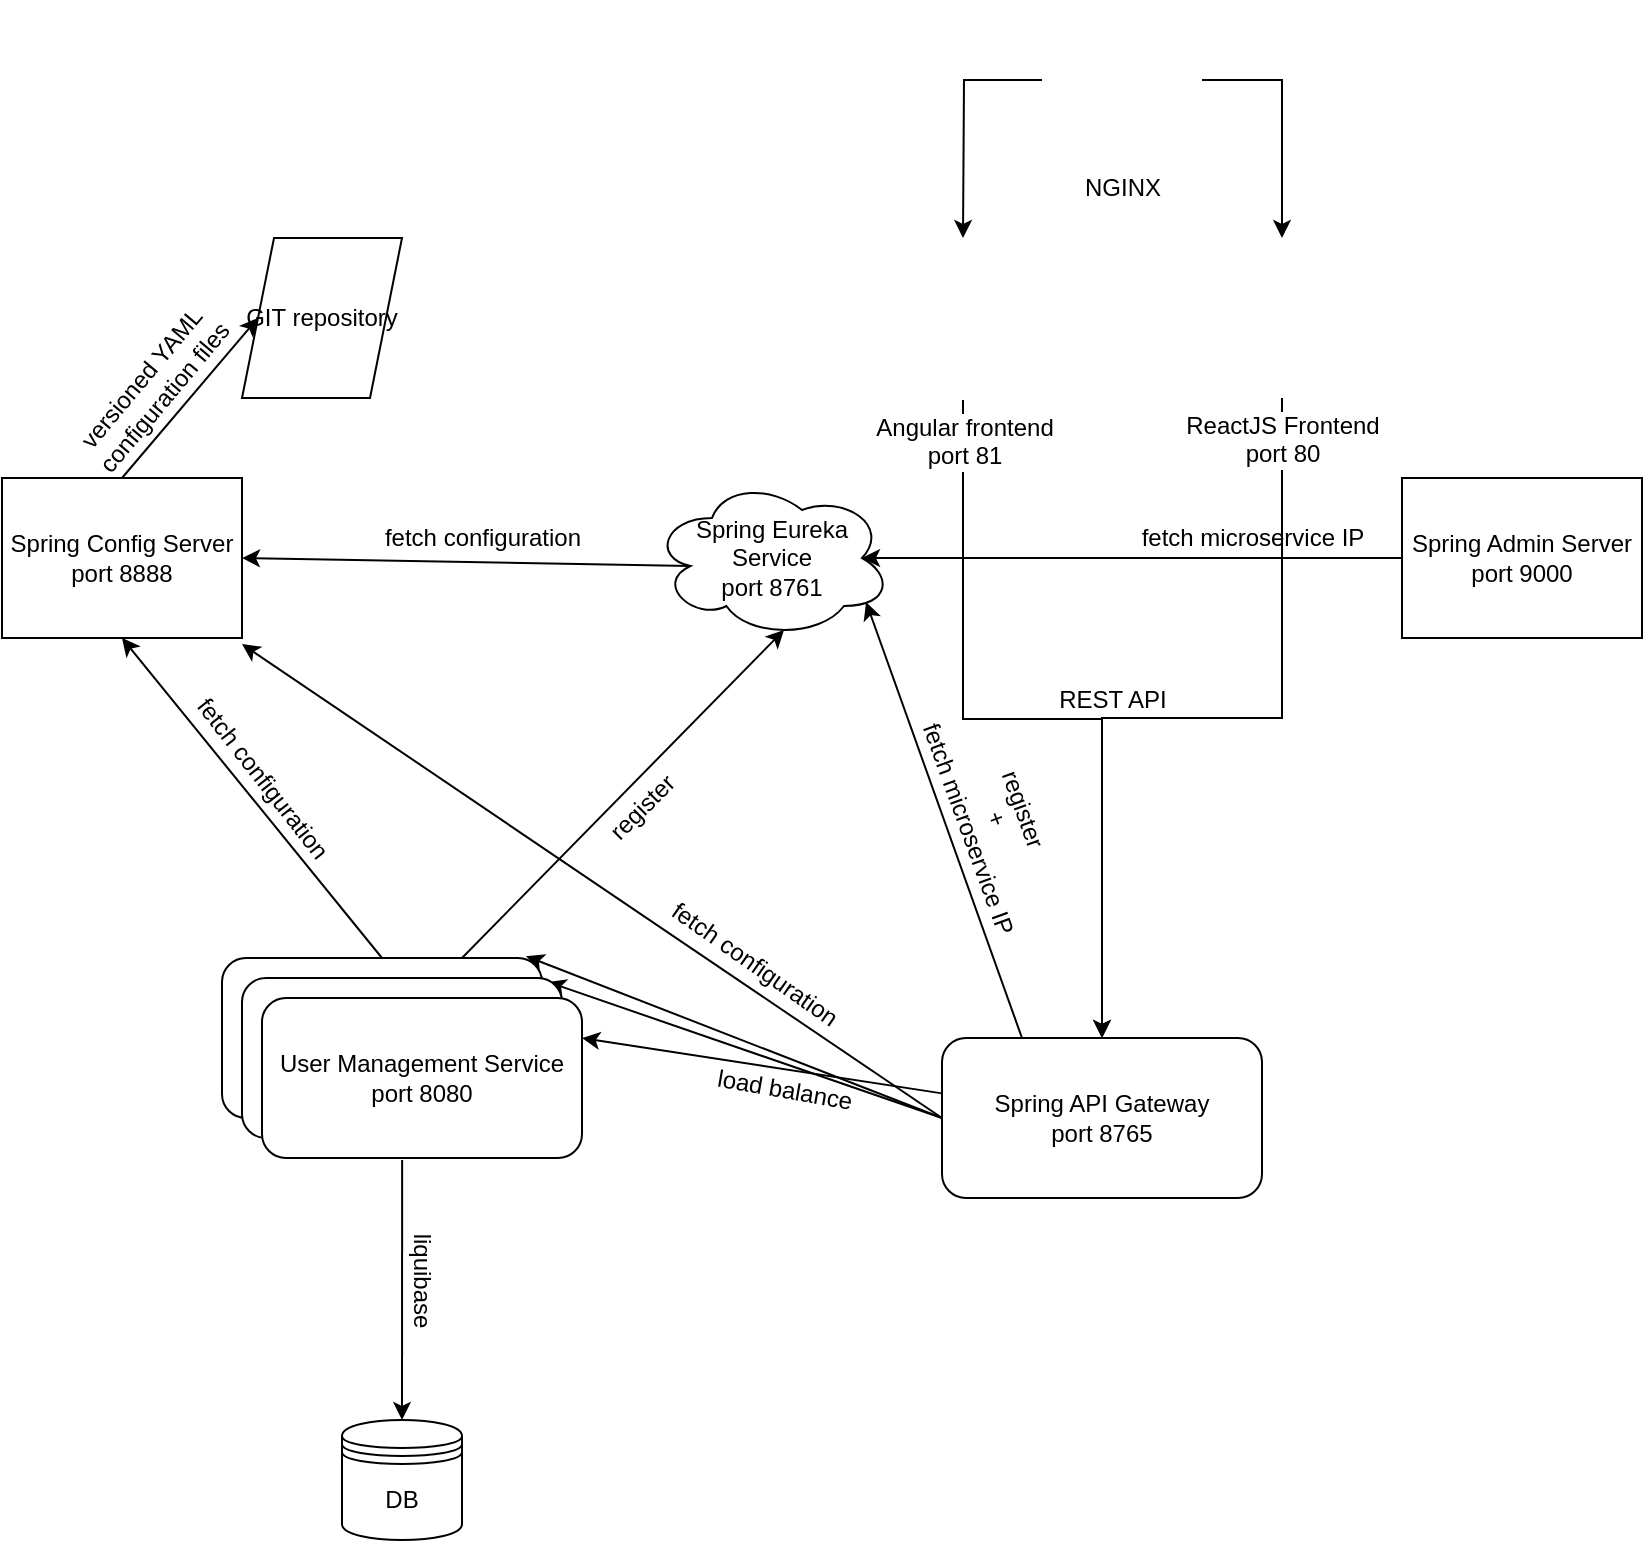 <mxfile version="20.3.0" type="device"><diagram id="z9mlEs9HsHYVzTs2Vday" name="Page-1"><mxGraphModel dx="1038" dy="556" grid="1" gridSize="10" guides="1" tooltips="1" connect="1" arrows="1" fold="1" page="1" pageScale="1" pageWidth="850" pageHeight="1100" math="0" shadow="0"><root><mxCell id="0"/><mxCell id="1" parent="0"/><mxCell id="gHm-Y_Zy_vNPFZpqB0io-16" style="edgeStyle=none;rounded=0;orthogonalLoop=1;jettySize=auto;html=1;exitX=0;exitY=0.5;exitDx=0;exitDy=0;entryX=1;entryY=1.038;entryDx=0;entryDy=0;entryPerimeter=0;" parent="1" source="gHm-Y_Zy_vNPFZpqB0io-2" target="gHm-Y_Zy_vNPFZpqB0io-7" edge="1"><mxGeometry relative="1" as="geometry"/></mxCell><mxCell id="gHm-Y_Zy_vNPFZpqB0io-27" style="edgeStyle=none;rounded=0;orthogonalLoop=1;jettySize=auto;html=1;exitX=0.25;exitY=0;exitDx=0;exitDy=0;entryX=0.892;entryY=0.775;entryDx=0;entryDy=0;entryPerimeter=0;" parent="1" source="gHm-Y_Zy_vNPFZpqB0io-2" target="gHm-Y_Zy_vNPFZpqB0io-13" edge="1"><mxGeometry relative="1" as="geometry"/></mxCell><mxCell id="gHm-Y_Zy_vNPFZpqB0io-29" style="edgeStyle=none;rounded=0;orthogonalLoop=1;jettySize=auto;html=1;exitX=0;exitY=0.5;exitDx=0;exitDy=0;entryX=0.95;entryY=-0.012;entryDx=0;entryDy=0;entryPerimeter=0;" parent="1" source="gHm-Y_Zy_vNPFZpqB0io-2" target="gHm-Y_Zy_vNPFZpqB0io-18" edge="1"><mxGeometry relative="1" as="geometry"/></mxCell><mxCell id="gHm-Y_Zy_vNPFZpqB0io-30" style="edgeStyle=none;rounded=0;orthogonalLoop=1;jettySize=auto;html=1;exitX=0;exitY=0.5;exitDx=0;exitDy=0;entryX=0.956;entryY=0.025;entryDx=0;entryDy=0;entryPerimeter=0;" parent="1" source="gHm-Y_Zy_vNPFZpqB0io-2" target="gHm-Y_Zy_vNPFZpqB0io-21" edge="1"><mxGeometry relative="1" as="geometry"/></mxCell><mxCell id="gHm-Y_Zy_vNPFZpqB0io-31" style="edgeStyle=none;rounded=0;orthogonalLoop=1;jettySize=auto;html=1;entryX=1;entryY=0.25;entryDx=0;entryDy=0;" parent="1" source="gHm-Y_Zy_vNPFZpqB0io-2" target="gHm-Y_Zy_vNPFZpqB0io-22" edge="1"><mxGeometry relative="1" as="geometry"/></mxCell><mxCell id="gHm-Y_Zy_vNPFZpqB0io-2" value="Spring API Gateway&lt;br&gt;port 8765" style="rounded=1;whiteSpace=wrap;html=1;" parent="1" vertex="1"><mxGeometry x="510" y="559" width="160" height="80" as="geometry"/></mxCell><mxCell id="gHm-Y_Zy_vNPFZpqB0io-4" style="edgeStyle=orthogonalEdgeStyle;rounded=0;orthogonalLoop=1;jettySize=auto;html=1;entryX=0.5;entryY=0;entryDx=0;entryDy=0;" parent="1" source="gHm-Y_Zy_vNPFZpqB0io-3" target="gHm-Y_Zy_vNPFZpqB0io-2" edge="1"><mxGeometry relative="1" as="geometry"/></mxCell><mxCell id="gHm-Y_Zy_vNPFZpqB0io-3" value="ReactJS Frontend&lt;br&gt;port 80" style="shape=image;html=1;verticalAlign=top;verticalLabelPosition=bottom;labelBackgroundColor=#ffffff;imageAspect=0;aspect=fixed;image=https://cdn2.iconfinder.com/data/icons/designer-skills/128/react-128.png" parent="1" vertex="1"><mxGeometry x="640" y="159" width="80" height="80" as="geometry"/></mxCell><mxCell id="gHm-Y_Zy_vNPFZpqB0io-5" value="REST API" style="text;html=1;align=center;verticalAlign=middle;resizable=0;points=[];;autosize=1;rotation=0;" parent="1" vertex="1"><mxGeometry x="560" y="380" width="70" height="20" as="geometry"/></mxCell><mxCell id="gHm-Y_Zy_vNPFZpqB0io-11" style="edgeStyle=none;rounded=0;orthogonalLoop=1;jettySize=auto;html=1;exitX=0.5;exitY=0;exitDx=0;exitDy=0;entryX=0;entryY=0.5;entryDx=0;entryDy=0;" parent="1" source="gHm-Y_Zy_vNPFZpqB0io-7" target="gHm-Y_Zy_vNPFZpqB0io-6" edge="1"><mxGeometry relative="1" as="geometry"/></mxCell><mxCell id="gHm-Y_Zy_vNPFZpqB0io-6" value="GIT repository" style="shape=parallelogram;perimeter=parallelogramPerimeter;whiteSpace=wrap;html=1;" parent="1" vertex="1"><mxGeometry x="160" y="159" width="80" height="80" as="geometry"/></mxCell><mxCell id="gHm-Y_Zy_vNPFZpqB0io-7" value="Spring Config Server&lt;br&gt;port 8888" style="rounded=0;whiteSpace=wrap;html=1;" parent="1" vertex="1"><mxGeometry x="40" y="279" width="120" height="80" as="geometry"/></mxCell><mxCell id="gHm-Y_Zy_vNPFZpqB0io-9" value="versioned YAML&lt;br&gt;configuration files" style="text;html=1;align=center;verticalAlign=middle;resizable=0;points=[];;autosize=1;rotation=-50;" parent="1" vertex="1"><mxGeometry x="60" y="219" width="110" height="30" as="geometry"/></mxCell><mxCell id="gHm-Y_Zy_vNPFZpqB0io-38" style="edgeStyle=none;rounded=0;orthogonalLoop=1;jettySize=auto;html=1;exitX=0;exitY=0.5;exitDx=0;exitDy=0;entryX=0.875;entryY=0.5;entryDx=0;entryDy=0;entryPerimeter=0;" parent="1" source="gHm-Y_Zy_vNPFZpqB0io-12" target="gHm-Y_Zy_vNPFZpqB0io-13" edge="1"><mxGeometry relative="1" as="geometry"/></mxCell><mxCell id="gHm-Y_Zy_vNPFZpqB0io-12" value="Spring Admin Server&lt;br&gt;port 9000" style="rounded=0;whiteSpace=wrap;html=1;" parent="1" vertex="1"><mxGeometry x="740" y="279" width="120" height="80" as="geometry"/></mxCell><mxCell id="gHm-Y_Zy_vNPFZpqB0io-37" style="edgeStyle=none;rounded=0;orthogonalLoop=1;jettySize=auto;html=1;exitX=0.16;exitY=0.55;exitDx=0;exitDy=0;exitPerimeter=0;entryX=1;entryY=0.5;entryDx=0;entryDy=0;" parent="1" source="gHm-Y_Zy_vNPFZpqB0io-13" target="gHm-Y_Zy_vNPFZpqB0io-7" edge="1"><mxGeometry relative="1" as="geometry"/></mxCell><mxCell id="gHm-Y_Zy_vNPFZpqB0io-13" value="Spring Eureka Service&lt;br&gt;port 8761" style="ellipse;shape=cloud;whiteSpace=wrap;html=1;" parent="1" vertex="1"><mxGeometry x="365" y="279" width="120" height="80" as="geometry"/></mxCell><mxCell id="gHm-Y_Zy_vNPFZpqB0io-15" value="fetch configuration" style="text;html=1;align=center;verticalAlign=middle;resizable=0;points=[];;autosize=1;" parent="1" vertex="1"><mxGeometry x="225" y="299" width="110" height="20" as="geometry"/></mxCell><mxCell id="gHm-Y_Zy_vNPFZpqB0io-23" style="edgeStyle=none;rounded=0;orthogonalLoop=1;jettySize=auto;html=1;exitX=0.5;exitY=0;exitDx=0;exitDy=0;entryX=0.5;entryY=1;entryDx=0;entryDy=0;" parent="1" source="gHm-Y_Zy_vNPFZpqB0io-18" target="gHm-Y_Zy_vNPFZpqB0io-7" edge="1"><mxGeometry relative="1" as="geometry"/></mxCell><mxCell id="gHm-Y_Zy_vNPFZpqB0io-25" style="edgeStyle=none;rounded=0;orthogonalLoop=1;jettySize=auto;html=1;exitX=0.75;exitY=0;exitDx=0;exitDy=0;entryX=0.55;entryY=0.95;entryDx=0;entryDy=0;entryPerimeter=0;" parent="1" source="gHm-Y_Zy_vNPFZpqB0io-18" target="gHm-Y_Zy_vNPFZpqB0io-13" edge="1"><mxGeometry relative="1" as="geometry"/></mxCell><mxCell id="gHm-Y_Zy_vNPFZpqB0io-18" value="" style="rounded=1;whiteSpace=wrap;html=1;" parent="1" vertex="1"><mxGeometry x="150" y="519" width="160" height="80" as="geometry"/></mxCell><mxCell id="gHm-Y_Zy_vNPFZpqB0io-21" value="" style="rounded=1;whiteSpace=wrap;html=1;" parent="1" vertex="1"><mxGeometry x="160" y="529" width="160" height="80" as="geometry"/></mxCell><mxCell id="gHm-Y_Zy_vNPFZpqB0io-22" value="User Management Service&lt;br&gt;port 8080" style="rounded=1;whiteSpace=wrap;html=1;" parent="1" vertex="1"><mxGeometry x="170" y="539" width="160" height="80" as="geometry"/></mxCell><mxCell id="gHm-Y_Zy_vNPFZpqB0io-24" value="fetch configuration" style="text;html=1;align=center;verticalAlign=middle;resizable=0;points=[];;autosize=1;rotation=52;" parent="1" vertex="1"><mxGeometry x="115" y="419" width="110" height="20" as="geometry"/></mxCell><mxCell id="gHm-Y_Zy_vNPFZpqB0io-26" value="register" style="text;html=1;align=center;verticalAlign=middle;resizable=0;points=[];;autosize=1;rotation=-45;" parent="1" vertex="1"><mxGeometry x="330" y="434" width="60" height="20" as="geometry"/></mxCell><mxCell id="gHm-Y_Zy_vNPFZpqB0io-28" value="register&lt;br&gt;+&lt;br&gt;fetch microservice IP" style="text;html=1;align=center;verticalAlign=middle;resizable=0;points=[];;autosize=1;rotation=70;" parent="1" vertex="1"><mxGeometry x="472" y="424" width="130" height="50" as="geometry"/></mxCell><mxCell id="gHm-Y_Zy_vNPFZpqB0io-32" value="load balance" style="text;html=1;align=center;verticalAlign=middle;resizable=0;points=[];;autosize=1;rotation=10;" parent="1" vertex="1"><mxGeometry x="391" y="575" width="80" height="20" as="geometry"/></mxCell><mxCell id="gHm-Y_Zy_vNPFZpqB0io-35" value="fetch configuration" style="text;html=1;align=center;verticalAlign=middle;resizable=0;points=[];;autosize=1;rotation=35;" parent="1" vertex="1"><mxGeometry x="361" y="512" width="110" height="20" as="geometry"/></mxCell><mxCell id="gHm-Y_Zy_vNPFZpqB0io-39" value="fetch microservice IP" style="text;html=1;align=center;verticalAlign=middle;resizable=0;points=[];;autosize=1;" parent="1" vertex="1"><mxGeometry x="600" y="299" width="130" height="20" as="geometry"/></mxCell><mxCell id="gHm-Y_Zy_vNPFZpqB0io-41" style="edgeStyle=none;rounded=0;orthogonalLoop=1;jettySize=auto;html=1;exitX=0.438;exitY=1.013;exitDx=0;exitDy=0;entryX=0.5;entryY=0;entryDx=0;entryDy=0;exitPerimeter=0;" parent="1" source="gHm-Y_Zy_vNPFZpqB0io-22" target="gHm-Y_Zy_vNPFZpqB0io-40" edge="1"><mxGeometry relative="1" as="geometry"/></mxCell><mxCell id="gHm-Y_Zy_vNPFZpqB0io-40" value="DB" style="shape=datastore;whiteSpace=wrap;html=1;" parent="1" vertex="1"><mxGeometry x="210" y="750" width="60" height="60" as="geometry"/></mxCell><mxCell id="gHm-Y_Zy_vNPFZpqB0io-42" value="liquibase" style="text;html=1;align=center;verticalAlign=middle;resizable=0;points=[];;autosize=1;rotation=90;" parent="1" vertex="1"><mxGeometry x="220" y="670" width="60" height="20" as="geometry"/></mxCell><mxCell id="TeCeVdUfxicJ_0jaSRGh-3" style="edgeStyle=orthogonalEdgeStyle;rounded=0;orthogonalLoop=1;jettySize=auto;html=1;exitX=0.5;exitY=1;exitDx=0;exitDy=0;entryX=0.5;entryY=0;entryDx=0;entryDy=0;" parent="1" source="TeCeVdUfxicJ_0jaSRGh-1" target="gHm-Y_Zy_vNPFZpqB0io-2" edge="1"><mxGeometry relative="1" as="geometry"/></mxCell><mxCell id="TeCeVdUfxicJ_0jaSRGh-1" value="Angular frontend&lt;br&gt;port 81" style="shape=image;html=1;verticalAlign=top;verticalLabelPosition=bottom;labelBackgroundColor=#ffffff;imageAspect=0;aspect=fixed;image=https://cdn4.iconfinder.com/data/icons/logos-and-brands/512/21_Angular_logo_logos-128.png" parent="1" vertex="1"><mxGeometry x="480" y="159" width="81" height="81" as="geometry"/></mxCell><mxCell id="aFOSve_9hRmIGYzctql1-8" style="edgeStyle=none;rounded=0;orthogonalLoop=1;jettySize=auto;html=1;entryX=0.5;entryY=0;entryDx=0;entryDy=0;" parent="1" source="aFOSve_9hRmIGYzctql1-2" target="gHm-Y_Zy_vNPFZpqB0io-3" edge="1"><mxGeometry relative="1" as="geometry"><Array as="points"><mxPoint x="680" y="80"/></Array></mxGeometry></mxCell><mxCell id="aFOSve_9hRmIGYzctql1-9" style="edgeStyle=none;rounded=0;orthogonalLoop=1;jettySize=auto;html=1;entryX=0.5;entryY=0;entryDx=0;entryDy=0;" parent="1" source="aFOSve_9hRmIGYzctql1-2" target="TeCeVdUfxicJ_0jaSRGh-1" edge="1"><mxGeometry relative="1" as="geometry"><Array as="points"><mxPoint x="521" y="80"/></Array></mxGeometry></mxCell><mxCell id="aFOSve_9hRmIGYzctql1-2" value="NGINX" style="shape=image;html=1;verticalAlign=top;verticalLabelPosition=bottom;labelBackgroundColor=#ffffff;imageAspect=0;aspect=fixed;image=https://cdn4.iconfinder.com/data/icons/logos-brands-5/24/nginx-128.png" parent="1" vertex="1"><mxGeometry x="560" y="40" width="80" height="80" as="geometry"/></mxCell></root></mxGraphModel></diagram></mxfile>